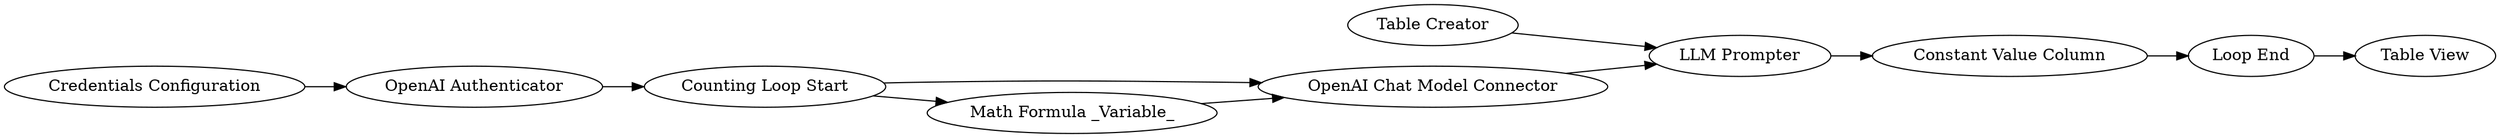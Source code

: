 digraph {
	93 -> 128
	82 -> 129
	101 -> 130
	102 -> 127
	129 -> 101
	105 -> 130
	107 -> 102
	101 -> 105
	128 -> 107
	130 -> 128
	107 [label="Constant Value Column"]
	102 [label="Loop End"]
	82 [label="Credentials Configuration"]
	127 [label="Table View"]
	101 [label="Counting Loop Start"]
	129 [label="OpenAI Authenticator"]
	130 [label="OpenAI Chat Model Connector"]
	93 [label="Table Creator"]
	105 [label="Math Formula _Variable_"]
	128 [label="LLM Prompter"]
	rankdir=LR
}
